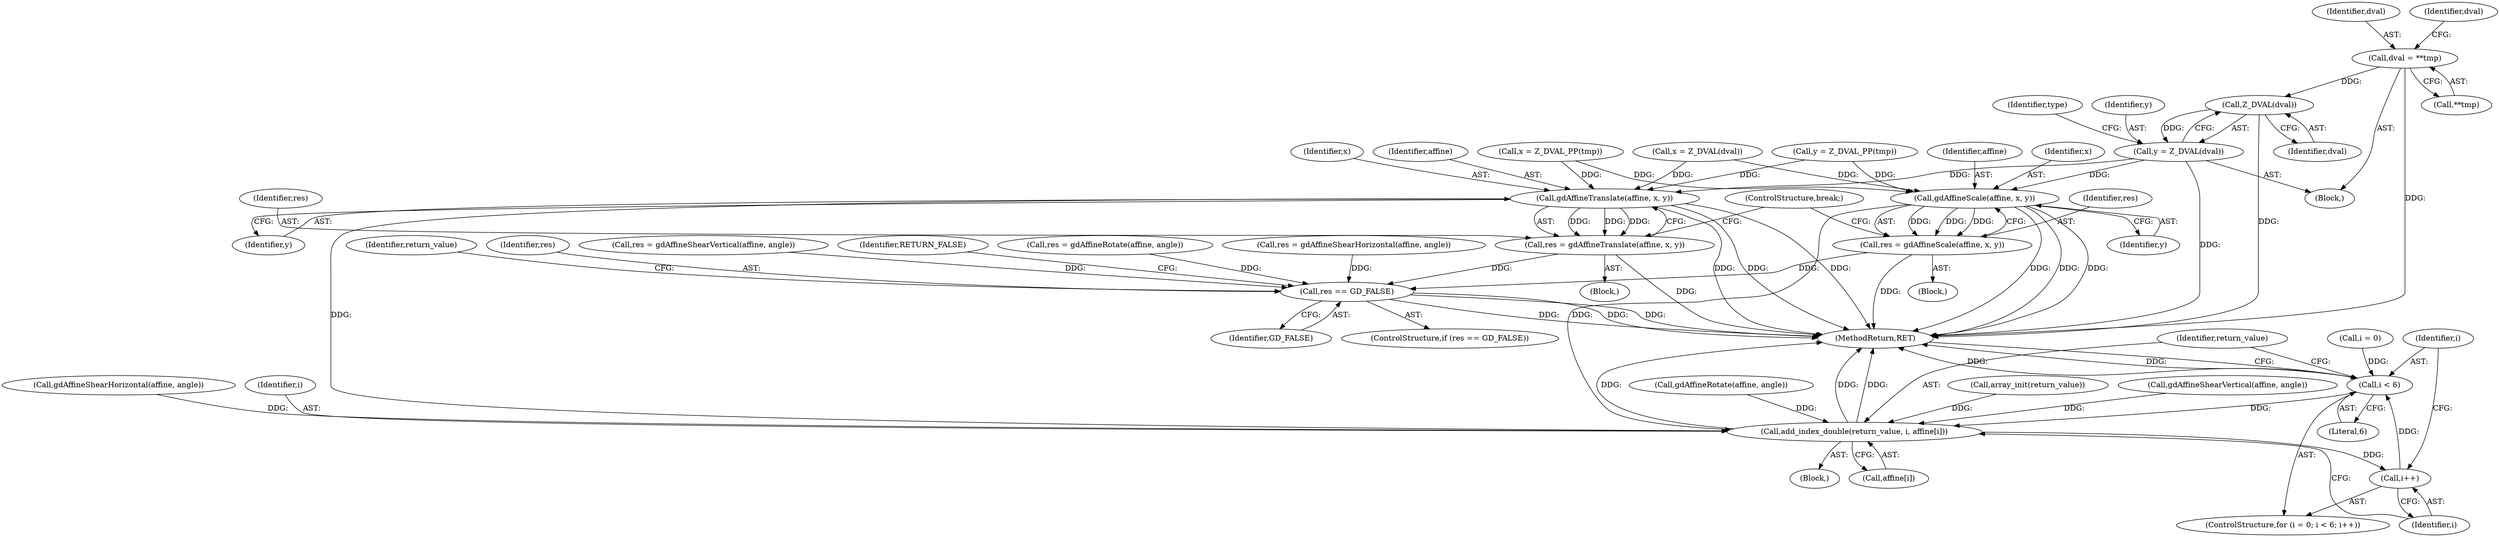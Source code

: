 digraph "0_php-src_2938329ce19cb8c4197dec146c3ec887c6f61d01_3@pointer" {
"1000196" [label="(Call,dval = **tmp)"];
"1000209" [label="(Call,Z_DVAL(dval))"];
"1000207" [label="(Call,y = Z_DVAL(dval))"];
"1000227" [label="(Call,gdAffineTranslate(affine, x, y))"];
"1000225" [label="(Call,res = gdAffineTranslate(affine, x, y))"];
"1000284" [label="(Call,res == GD_FALSE)"];
"1000303" [label="(Call,add_index_double(return_value, i, affine[i]))"];
"1000300" [label="(Call,i++)"];
"1000297" [label="(Call,i < 6)"];
"1000235" [label="(Call,gdAffineScale(affine, x, y))"];
"1000233" [label="(Call,res = gdAffineScale(affine, x, y))"];
"1000285" [label="(Identifier,res)"];
"1000226" [label="(Identifier,res)"];
"1000268" [label="(Call,res = gdAffineShearVertical(affine, angle))"];
"1000283" [label="(ControlStructure,if (res == GD_FALSE))"];
"1000277" [label="(Call,gdAffineRotate(affine, angle))"];
"1000302" [label="(Block,)"];
"1000291" [label="(Call,array_init(return_value))"];
"1000235" [label="(Call,gdAffineScale(affine, x, y))"];
"1000303" [label="(Call,add_index_double(return_value, i, affine[i]))"];
"1000299" [label="(Literal,6)"];
"1000197" [label="(Identifier,dval)"];
"1000288" [label="(Identifier,RETURN_FALSE)"];
"1000237" [label="(Identifier,x)"];
"1000298" [label="(Identifier,i)"];
"1000232" [label="(Block,)"];
"1000297" [label="(Call,i < 6)"];
"1000286" [label="(Identifier,GD_FALSE)"];
"1000194" [label="(Block,)"];
"1000196" [label="(Call,dval = **tmp)"];
"1000225" [label="(Call,res = gdAffineTranslate(affine, x, y))"];
"1000275" [label="(Call,res = gdAffineRotate(affine, angle))"];
"1000270" [label="(Call,gdAffineShearVertical(affine, angle))"];
"1000293" [label="(ControlStructure,for (i = 0; i < 6; i++))"];
"1000213" [label="(Call,y = Z_DVAL_PP(tmp))"];
"1000207" [label="(Call,y = Z_DVAL(dval))"];
"1000284" [label="(Call,res == GD_FALSE)"];
"1000236" [label="(Identifier,affine)"];
"1000230" [label="(Identifier,y)"];
"1000300" [label="(Call,i++)"];
"1000304" [label="(Identifier,return_value)"];
"1000208" [label="(Identifier,y)"];
"1000168" [label="(Call,x = Z_DVAL_PP(tmp))"];
"1000257" [label="(Call,res = gdAffineShearHorizontal(affine, angle))"];
"1000301" [label="(Identifier,i)"];
"1000306" [label="(Call,affine[i])"];
"1000227" [label="(Call,gdAffineTranslate(affine, x, y))"];
"1000294" [label="(Call,i = 0)"];
"1000238" [label="(Identifier,y)"];
"1000224" [label="(Block,)"];
"1000198" [label="(Call,**tmp)"];
"1000222" [label="(Identifier,type)"];
"1000239" [label="(ControlStructure,break;)"];
"1000259" [label="(Call,gdAffineShearHorizontal(affine, angle))"];
"1000210" [label="(Identifier,dval)"];
"1000228" [label="(Identifier,affine)"];
"1000203" [label="(Identifier,dval)"];
"1000233" [label="(Call,res = gdAffineScale(affine, x, y))"];
"1000209" [label="(Call,Z_DVAL(dval))"];
"1000234" [label="(Identifier,res)"];
"1000162" [label="(Call,x = Z_DVAL(dval))"];
"1000309" [label="(MethodReturn,RET)"];
"1000229" [label="(Identifier,x)"];
"1000305" [label="(Identifier,i)"];
"1000292" [label="(Identifier,return_value)"];
"1000196" -> "1000194"  [label="AST: "];
"1000196" -> "1000198"  [label="CFG: "];
"1000197" -> "1000196"  [label="AST: "];
"1000198" -> "1000196"  [label="AST: "];
"1000203" -> "1000196"  [label="CFG: "];
"1000196" -> "1000309"  [label="DDG: "];
"1000196" -> "1000209"  [label="DDG: "];
"1000209" -> "1000207"  [label="AST: "];
"1000209" -> "1000210"  [label="CFG: "];
"1000210" -> "1000209"  [label="AST: "];
"1000207" -> "1000209"  [label="CFG: "];
"1000209" -> "1000309"  [label="DDG: "];
"1000209" -> "1000207"  [label="DDG: "];
"1000207" -> "1000194"  [label="AST: "];
"1000208" -> "1000207"  [label="AST: "];
"1000222" -> "1000207"  [label="CFG: "];
"1000207" -> "1000309"  [label="DDG: "];
"1000207" -> "1000227"  [label="DDG: "];
"1000207" -> "1000235"  [label="DDG: "];
"1000227" -> "1000225"  [label="AST: "];
"1000227" -> "1000230"  [label="CFG: "];
"1000228" -> "1000227"  [label="AST: "];
"1000229" -> "1000227"  [label="AST: "];
"1000230" -> "1000227"  [label="AST: "];
"1000225" -> "1000227"  [label="CFG: "];
"1000227" -> "1000309"  [label="DDG: "];
"1000227" -> "1000309"  [label="DDG: "];
"1000227" -> "1000309"  [label="DDG: "];
"1000227" -> "1000225"  [label="DDG: "];
"1000227" -> "1000225"  [label="DDG: "];
"1000227" -> "1000225"  [label="DDG: "];
"1000168" -> "1000227"  [label="DDG: "];
"1000162" -> "1000227"  [label="DDG: "];
"1000213" -> "1000227"  [label="DDG: "];
"1000227" -> "1000303"  [label="DDG: "];
"1000225" -> "1000224"  [label="AST: "];
"1000226" -> "1000225"  [label="AST: "];
"1000239" -> "1000225"  [label="CFG: "];
"1000225" -> "1000309"  [label="DDG: "];
"1000225" -> "1000284"  [label="DDG: "];
"1000284" -> "1000283"  [label="AST: "];
"1000284" -> "1000286"  [label="CFG: "];
"1000285" -> "1000284"  [label="AST: "];
"1000286" -> "1000284"  [label="AST: "];
"1000288" -> "1000284"  [label="CFG: "];
"1000292" -> "1000284"  [label="CFG: "];
"1000284" -> "1000309"  [label="DDG: "];
"1000284" -> "1000309"  [label="DDG: "];
"1000284" -> "1000309"  [label="DDG: "];
"1000268" -> "1000284"  [label="DDG: "];
"1000257" -> "1000284"  [label="DDG: "];
"1000275" -> "1000284"  [label="DDG: "];
"1000233" -> "1000284"  [label="DDG: "];
"1000303" -> "1000302"  [label="AST: "];
"1000303" -> "1000306"  [label="CFG: "];
"1000304" -> "1000303"  [label="AST: "];
"1000305" -> "1000303"  [label="AST: "];
"1000306" -> "1000303"  [label="AST: "];
"1000301" -> "1000303"  [label="CFG: "];
"1000303" -> "1000309"  [label="DDG: "];
"1000303" -> "1000309"  [label="DDG: "];
"1000303" -> "1000309"  [label="DDG: "];
"1000303" -> "1000300"  [label="DDG: "];
"1000291" -> "1000303"  [label="DDG: "];
"1000297" -> "1000303"  [label="DDG: "];
"1000259" -> "1000303"  [label="DDG: "];
"1000235" -> "1000303"  [label="DDG: "];
"1000277" -> "1000303"  [label="DDG: "];
"1000270" -> "1000303"  [label="DDG: "];
"1000300" -> "1000293"  [label="AST: "];
"1000300" -> "1000301"  [label="CFG: "];
"1000301" -> "1000300"  [label="AST: "];
"1000298" -> "1000300"  [label="CFG: "];
"1000300" -> "1000297"  [label="DDG: "];
"1000297" -> "1000293"  [label="AST: "];
"1000297" -> "1000299"  [label="CFG: "];
"1000298" -> "1000297"  [label="AST: "];
"1000299" -> "1000297"  [label="AST: "];
"1000304" -> "1000297"  [label="CFG: "];
"1000309" -> "1000297"  [label="CFG: "];
"1000297" -> "1000309"  [label="DDG: "];
"1000297" -> "1000309"  [label="DDG: "];
"1000294" -> "1000297"  [label="DDG: "];
"1000235" -> "1000233"  [label="AST: "];
"1000235" -> "1000238"  [label="CFG: "];
"1000236" -> "1000235"  [label="AST: "];
"1000237" -> "1000235"  [label="AST: "];
"1000238" -> "1000235"  [label="AST: "];
"1000233" -> "1000235"  [label="CFG: "];
"1000235" -> "1000309"  [label="DDG: "];
"1000235" -> "1000309"  [label="DDG: "];
"1000235" -> "1000309"  [label="DDG: "];
"1000235" -> "1000233"  [label="DDG: "];
"1000235" -> "1000233"  [label="DDG: "];
"1000235" -> "1000233"  [label="DDG: "];
"1000168" -> "1000235"  [label="DDG: "];
"1000162" -> "1000235"  [label="DDG: "];
"1000213" -> "1000235"  [label="DDG: "];
"1000233" -> "1000232"  [label="AST: "];
"1000234" -> "1000233"  [label="AST: "];
"1000239" -> "1000233"  [label="CFG: "];
"1000233" -> "1000309"  [label="DDG: "];
}
